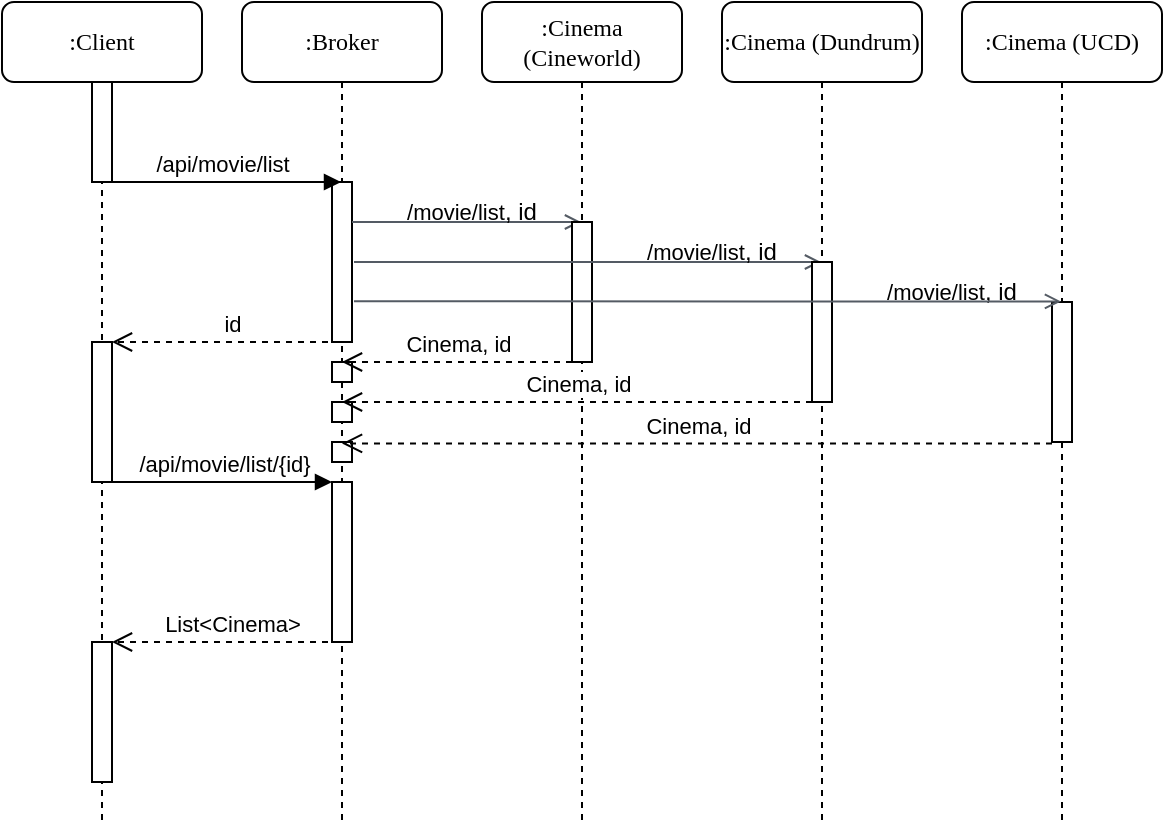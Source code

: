 <mxfile scale="3" border="0" version="17.4.5" type="device"><diagram name="Page-1" id="13e1069c-82ec-6db2-03f1-153e76fe0fe0"><mxGraphModel dx="871" dy="579" grid="1" gridSize="10" guides="1" tooltips="1" connect="1" arrows="1" fold="1" page="1" pageScale="1" pageWidth="1100" pageHeight="850" background="none" math="0" shadow="0"><root><mxCell id="0"/><mxCell id="1" parent="0"/><mxCell id="7baba1c4bc27f4b0-2" value=":Client" style="shape=umlLifeline;perimeter=lifelinePerimeter;whiteSpace=wrap;html=1;container=1;collapsible=0;recursiveResize=0;outlineConnect=0;rounded=1;shadow=0;comic=0;labelBackgroundColor=none;strokeWidth=1;fontFamily=Verdana;fontSize=12;align=center;" parent="1" vertex="1"><mxGeometry x="260" y="80" width="100" height="410" as="geometry"/></mxCell><mxCell id="rvRePJZ1kuDN7jLSSjlz-3" value="" style="html=1;points=[];perimeter=orthogonalPerimeter;rounded=0;shadow=0;comic=0;labelBackgroundColor=none;strokeWidth=1;fontFamily=Verdana;fontSize=12;align=center;" parent="7baba1c4bc27f4b0-2" vertex="1"><mxGeometry x="45" y="40" width="10" height="50" as="geometry"/></mxCell><mxCell id="NaxcIOtEhAqrEqbz2g7c-14" value="" style="html=1;points=[];perimeter=orthogonalPerimeter;rounded=0;shadow=0;comic=0;labelBackgroundColor=none;strokeWidth=1;fontFamily=Verdana;fontSize=12;align=center;" parent="7baba1c4bc27f4b0-2" vertex="1"><mxGeometry x="45" y="170" width="10" height="70" as="geometry"/></mxCell><mxCell id="NaxcIOtEhAqrEqbz2g7c-15" value="" style="html=1;points=[];perimeter=orthogonalPerimeter;rounded=0;shadow=0;comic=0;labelBackgroundColor=none;strokeWidth=1;fontFamily=Verdana;fontSize=12;align=center;" parent="7baba1c4bc27f4b0-2" vertex="1"><mxGeometry x="45" y="320" width="10" height="70" as="geometry"/></mxCell><mxCell id="7baba1c4bc27f4b0-3" value=":Broker" style="shape=umlLifeline;perimeter=lifelinePerimeter;whiteSpace=wrap;html=1;container=1;collapsible=0;recursiveResize=0;outlineConnect=0;rounded=1;shadow=0;comic=0;labelBackgroundColor=none;strokeWidth=1;fontFamily=Verdana;fontSize=12;align=center;" parent="1" vertex="1"><mxGeometry x="380" y="80" width="100" height="410" as="geometry"/></mxCell><mxCell id="rvRePJZ1kuDN7jLSSjlz-4" value="" style="html=1;points=[];perimeter=orthogonalPerimeter;rounded=0;shadow=0;comic=0;labelBackgroundColor=none;strokeWidth=1;fontFamily=Verdana;fontSize=12;align=center;" parent="7baba1c4bc27f4b0-3" vertex="1"><mxGeometry x="45" y="90" width="10" height="80" as="geometry"/></mxCell><mxCell id="rvRePJZ1kuDN7jLSSjlz-24" value="List&amp;lt;Cinema&amp;gt;" style="html=1;verticalAlign=bottom;endArrow=open;dashed=1;endSize=8;rounded=0;" parent="7baba1c4bc27f4b0-3" edge="1"><mxGeometry relative="1" as="geometry"><mxPoint x="55.0" y="320" as="sourcePoint"/><mxPoint x="-65" y="320" as="targetPoint"/></mxGeometry></mxCell><mxCell id="NaxcIOtEhAqrEqbz2g7c-2" value="id" style="html=1;verticalAlign=bottom;endArrow=open;dashed=1;endSize=8;rounded=0;" parent="7baba1c4bc27f4b0-3" edge="1"><mxGeometry relative="1" as="geometry"><mxPoint x="55.0" y="170" as="sourcePoint"/><mxPoint x="-65" y="170" as="targetPoint"/></mxGeometry></mxCell><mxCell id="NaxcIOtEhAqrEqbz2g7c-4" value="" style="edgeStyle=orthogonalEdgeStyle;html=1;endArrow=open;elbow=vertical;startArrow=none;endFill=0;strokeColor=#545B64;rounded=0;" parent="7baba1c4bc27f4b0-3" target="7baba1c4bc27f4b0-5" edge="1"><mxGeometry width="100" relative="1" as="geometry"><mxPoint x="55" y="110" as="sourcePoint"/><mxPoint x="155" y="110" as="targetPoint"/><Array as="points"><mxPoint x="130" y="110"/><mxPoint x="130" y="110"/></Array></mxGeometry></mxCell><mxCell id="NaxcIOtEhAqrEqbz2g7c-12" value="" style="html=1;points=[];perimeter=orthogonalPerimeter;rounded=0;shadow=0;comic=0;labelBackgroundColor=none;strokeWidth=1;fontFamily=Verdana;fontSize=12;align=center;" parent="7baba1c4bc27f4b0-3" vertex="1"><mxGeometry x="45" y="240" width="10" height="80" as="geometry"/></mxCell><mxCell id="NaxcIOtEhAqrEqbz2g7c-13" value="/api/movie/list/{id}" style="html=1;verticalAlign=bottom;endArrow=block;rounded=0;" parent="7baba1c4bc27f4b0-3" edge="1"><mxGeometry width="80" relative="1" as="geometry"><mxPoint x="-64.5" y="240" as="sourcePoint"/><mxPoint x="45" y="240" as="targetPoint"/></mxGeometry></mxCell><mxCell id="NaxcIOtEhAqrEqbz2g7c-16" value="" style="html=1;points=[];perimeter=orthogonalPerimeter;rounded=0;shadow=0;comic=0;labelBackgroundColor=none;strokeWidth=1;fontFamily=Verdana;fontSize=12;align=center;" parent="7baba1c4bc27f4b0-3" vertex="1"><mxGeometry x="45" y="180" width="10" height="10" as="geometry"/></mxCell><mxCell id="NaxcIOtEhAqrEqbz2g7c-17" value="" style="html=1;points=[];perimeter=orthogonalPerimeter;rounded=0;shadow=0;comic=0;labelBackgroundColor=none;strokeWidth=1;fontFamily=Verdana;fontSize=12;align=center;" parent="7baba1c4bc27f4b0-3" vertex="1"><mxGeometry x="45" y="200" width="10" height="10" as="geometry"/></mxCell><mxCell id="NaxcIOtEhAqrEqbz2g7c-18" value="" style="html=1;points=[];perimeter=orthogonalPerimeter;rounded=0;shadow=0;comic=0;labelBackgroundColor=none;strokeWidth=1;fontFamily=Verdana;fontSize=12;align=center;" parent="7baba1c4bc27f4b0-3" vertex="1"><mxGeometry x="45" y="220" width="10" height="10" as="geometry"/></mxCell><mxCell id="7baba1c4bc27f4b0-5" value=":Cinema (Cineworld)" style="shape=umlLifeline;perimeter=lifelinePerimeter;whiteSpace=wrap;html=1;container=1;collapsible=0;recursiveResize=0;outlineConnect=0;rounded=1;shadow=0;comic=0;labelBackgroundColor=none;strokeWidth=1;fontFamily=Verdana;fontSize=12;align=center;" parent="1" vertex="1"><mxGeometry x="500" y="80" width="100" height="410" as="geometry"/></mxCell><mxCell id="rvRePJZ1kuDN7jLSSjlz-16" value="" style="html=1;points=[];perimeter=orthogonalPerimeter;rounded=0;shadow=0;comic=0;labelBackgroundColor=none;strokeWidth=1;fontFamily=Verdana;fontSize=12;align=center;" parent="7baba1c4bc27f4b0-5" vertex="1"><mxGeometry x="45" y="110" width="10" height="70" as="geometry"/></mxCell><mxCell id="rvRePJZ1kuDN7jLSSjlz-17" value="Cinema, id " style="html=1;verticalAlign=bottom;endArrow=open;dashed=1;endSize=8;rounded=0;" parent="7baba1c4bc27f4b0-5" target="7baba1c4bc27f4b0-3" edge="1"><mxGeometry relative="1" as="geometry"><mxPoint x="45" y="180" as="sourcePoint"/><mxPoint x="-60" y="180" as="targetPoint"/></mxGeometry></mxCell><mxCell id="NaxcIOtEhAqrEqbz2g7c-5" value="" style="edgeStyle=orthogonalEdgeStyle;html=1;endArrow=open;elbow=vertical;startArrow=none;endFill=0;strokeColor=#545B64;rounded=0;" parent="7baba1c4bc27f4b0-5" target="7baba1c4bc27f4b0-6" edge="1"><mxGeometry width="100" relative="1" as="geometry"><mxPoint x="-64" y="130" as="sourcePoint"/><mxPoint x="50.5" y="130" as="targetPoint"/><Array as="points"><mxPoint x="100" y="130"/><mxPoint x="100" y="130"/></Array></mxGeometry></mxCell><mxCell id="RUhjsMB5TfoZ8-UwtUVg-4" value="&lt;font style=&quot;font-size: 11px&quot;&gt;/movie/list&lt;/font&gt;, id" style="text;html=1;strokeColor=none;fillColor=none;align=center;verticalAlign=middle;whiteSpace=wrap;rounded=0;" vertex="1" parent="7baba1c4bc27f4b0-5"><mxGeometry x="-40" y="100" width="70" height="10" as="geometry"/></mxCell><mxCell id="7baba1c4bc27f4b0-6" value=":Cinema (Dundrum)" style="shape=umlLifeline;perimeter=lifelinePerimeter;whiteSpace=wrap;html=1;container=1;collapsible=0;recursiveResize=0;outlineConnect=0;rounded=1;shadow=0;comic=0;labelBackgroundColor=none;strokeWidth=1;fontFamily=Verdana;fontSize=12;align=center;" parent="1" vertex="1"><mxGeometry x="620" y="80" width="100" height="410" as="geometry"/></mxCell><mxCell id="NaxcIOtEhAqrEqbz2g7c-7" value="" style="html=1;points=[];perimeter=orthogonalPerimeter;rounded=0;shadow=0;comic=0;labelBackgroundColor=none;strokeWidth=1;fontFamily=Verdana;fontSize=12;align=center;" parent="7baba1c4bc27f4b0-6" vertex="1"><mxGeometry x="45" y="130" width="10" height="70" as="geometry"/></mxCell><mxCell id="rvRePJZ1kuDN7jLSSjlz-22" value="Cinema, id" style="html=1;verticalAlign=bottom;endArrow=open;dashed=1;endSize=8;rounded=0;" parent="7baba1c4bc27f4b0-6" target="7baba1c4bc27f4b0-3" edge="1"><mxGeometry relative="1" as="geometry"><mxPoint x="165" y="220.74" as="sourcePoint"/><mxPoint x="-182.86" y="220" as="targetPoint"/></mxGeometry></mxCell><mxCell id="RUhjsMB5TfoZ8-UwtUVg-11" value="&lt;font style=&quot;font-size: 11px&quot;&gt;/movie/list&lt;/font&gt;, id" style="text;html=1;strokeColor=none;fillColor=none;align=center;verticalAlign=middle;whiteSpace=wrap;rounded=0;" vertex="1" parent="7baba1c4bc27f4b0-6"><mxGeometry x="-40" y="120" width="70" height="10" as="geometry"/></mxCell><mxCell id="7baba1c4bc27f4b0-7" value=":Cinema (UCD)" style="shape=umlLifeline;perimeter=lifelinePerimeter;whiteSpace=wrap;html=1;container=1;collapsible=0;recursiveResize=0;outlineConnect=0;rounded=1;shadow=0;comic=0;labelBackgroundColor=none;strokeWidth=1;fontFamily=Verdana;fontSize=12;align=center;" parent="1" vertex="1"><mxGeometry x="740" y="80" width="100" height="410" as="geometry"/></mxCell><mxCell id="NaxcIOtEhAqrEqbz2g7c-11" value="" style="html=1;points=[];perimeter=orthogonalPerimeter;rounded=0;shadow=0;comic=0;labelBackgroundColor=none;strokeWidth=1;fontFamily=Verdana;fontSize=12;align=center;" parent="7baba1c4bc27f4b0-7" vertex="1"><mxGeometry x="45" y="150" width="10" height="70" as="geometry"/></mxCell><mxCell id="RUhjsMB5TfoZ8-UwtUVg-12" value="&lt;font style=&quot;font-size: 11px&quot;&gt;/movie/list&lt;/font&gt;, id" style="text;html=1;strokeColor=none;fillColor=none;align=center;verticalAlign=middle;whiteSpace=wrap;rounded=0;" vertex="1" parent="7baba1c4bc27f4b0-7"><mxGeometry x="-40" y="140" width="70" height="10" as="geometry"/></mxCell><mxCell id="NaxcIOtEhAqrEqbz2g7c-6" value="" style="edgeStyle=orthogonalEdgeStyle;html=1;endArrow=open;elbow=vertical;startArrow=none;endFill=0;strokeColor=#545B64;rounded=0;exitX=1.1;exitY=0.746;exitDx=0;exitDy=0;exitPerimeter=0;" parent="1" source="rvRePJZ1kuDN7jLSSjlz-4" target="7baba1c4bc27f4b0-7" edge="1"><mxGeometry width="100" relative="1" as="geometry"><mxPoint x="450" y="230" as="sourcePoint"/><mxPoint x="673.5" y="230.059" as="targetPoint"/><Array as="points"><mxPoint x="690" y="230"/><mxPoint x="690" y="230"/></Array></mxGeometry></mxCell><mxCell id="rvRePJZ1kuDN7jLSSjlz-19" value="Cinema, id" style="html=1;verticalAlign=bottom;endArrow=open;dashed=1;endSize=8;rounded=0;" parent="1" target="7baba1c4bc27f4b0-3" edge="1"><mxGeometry relative="1" as="geometry"><mxPoint x="665.0" y="280" as="sourcePoint"/><mxPoint x="438.57" y="280.26" as="targetPoint"/></mxGeometry></mxCell><mxCell id="rvRePJZ1kuDN7jLSSjlz-5" value="/api/movie/list" style="html=1;verticalAlign=bottom;endArrow=block;rounded=0;" parent="1" target="7baba1c4bc27f4b0-3" edge="1"><mxGeometry width="80" relative="1" as="geometry"><mxPoint x="310" y="170" as="sourcePoint"/><mxPoint x="385" y="170" as="targetPoint"/></mxGeometry></mxCell></root></mxGraphModel></diagram></mxfile>